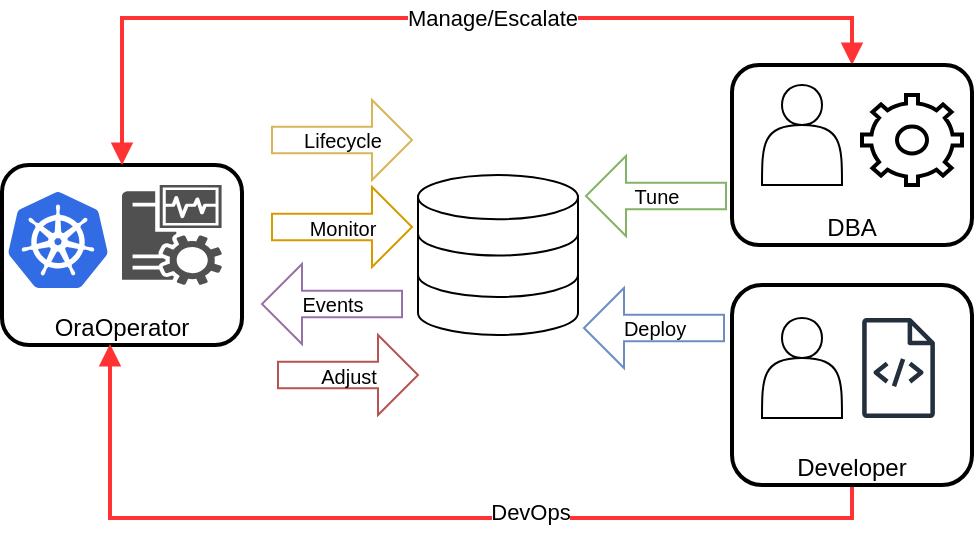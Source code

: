 <mxfile version="21.2.8" type="device">
  <diagram name="Page-1" id="QmSr-4TKQR8N7m5TjDtL">
    <mxGraphModel dx="1114" dy="854" grid="1" gridSize="10" guides="1" tooltips="1" connect="1" arrows="1" fold="1" page="1" pageScale="1" pageWidth="827" pageHeight="1169" math="0" shadow="0">
      <root>
        <mxCell id="0" />
        <mxCell id="1" parent="0" />
        <mxCell id="dnYPMceCdqJ86rZ7KKY0-49" value="OraOperator" style="whiteSpace=wrap;html=1;rounded=1;strokeWidth=2;verticalAlign=bottom;" vertex="1" parent="1">
          <mxGeometry x="110" y="243.5" width="120" height="90" as="geometry" />
        </mxCell>
        <mxCell id="dnYPMceCdqJ86rZ7KKY0-92" style="edgeStyle=orthogonalEdgeStyle;rounded=0;orthogonalLoop=1;jettySize=auto;html=1;exitX=0.5;exitY=0;exitDx=0;exitDy=0;entryX=0.5;entryY=0;entryDx=0;entryDy=0;strokeWidth=2;endArrow=block;endFill=1;startArrow=block;startFill=1;strokeColor=#FF3333;" edge="1" parent="1" source="dnYPMceCdqJ86rZ7KKY0-51" target="dnYPMceCdqJ86rZ7KKY0-49">
          <mxGeometry relative="1" as="geometry">
            <Array as="points">
              <mxPoint x="535" y="170" />
              <mxPoint x="170" y="170" />
            </Array>
          </mxGeometry>
        </mxCell>
        <mxCell id="dnYPMceCdqJ86rZ7KKY0-94" value="Manage/Escalate" style="edgeLabel;html=1;align=center;verticalAlign=middle;resizable=0;points=[];" vertex="1" connectable="0" parent="dnYPMceCdqJ86rZ7KKY0-92">
          <mxGeometry x="-0.118" relative="1" as="geometry">
            <mxPoint as="offset" />
          </mxGeometry>
        </mxCell>
        <mxCell id="dnYPMceCdqJ86rZ7KKY0-51" value="DBA" style="whiteSpace=wrap;html=1;rounded=1;strokeWidth=2;verticalAlign=bottom;" vertex="1" parent="1">
          <mxGeometry x="475" y="193.5" width="120" height="90" as="geometry" />
        </mxCell>
        <mxCell id="dnYPMceCdqJ86rZ7KKY0-52" value="" style="html=1;verticalLabelPosition=bottom;align=center;labelBackgroundColor=#ffffff;verticalAlign=top;strokeWidth=1;shadow=0;dashed=0;shape=mxgraph.ios7.icons.data;" vertex="1" parent="1">
          <mxGeometry x="318" y="248.5" width="80" height="80" as="geometry" />
        </mxCell>
        <mxCell id="dnYPMceCdqJ86rZ7KKY0-91" style="edgeStyle=orthogonalEdgeStyle;rounded=0;orthogonalLoop=1;jettySize=auto;html=1;entryX=0.45;entryY=0.994;entryDx=0;entryDy=0;entryPerimeter=0;strokeColor=#FF3333;strokeWidth=2;endArrow=block;endFill=1;" edge="1" parent="1" source="dnYPMceCdqJ86rZ7KKY0-53" target="dnYPMceCdqJ86rZ7KKY0-49">
          <mxGeometry relative="1" as="geometry">
            <Array as="points">
              <mxPoint x="535" y="420" />
              <mxPoint x="164" y="420" />
            </Array>
          </mxGeometry>
        </mxCell>
        <mxCell id="dnYPMceCdqJ86rZ7KKY0-93" value="DevOps" style="edgeLabel;html=1;align=center;verticalAlign=middle;resizable=0;points=[];" vertex="1" connectable="0" parent="dnYPMceCdqJ86rZ7KKY0-91">
          <mxGeometry x="-0.252" y="-3" relative="1" as="geometry">
            <mxPoint as="offset" />
          </mxGeometry>
        </mxCell>
        <mxCell id="dnYPMceCdqJ86rZ7KKY0-53" value="Developer" style="whiteSpace=wrap;html=1;rounded=1;strokeWidth=2;verticalAlign=bottom;" vertex="1" parent="1">
          <mxGeometry x="475" y="303.5" width="120" height="100" as="geometry" />
        </mxCell>
        <mxCell id="dnYPMceCdqJ86rZ7KKY0-57" value="" style="shape=actor;whiteSpace=wrap;html=1;" vertex="1" parent="1">
          <mxGeometry x="490" y="320" width="40" height="50" as="geometry" />
        </mxCell>
        <mxCell id="dnYPMceCdqJ86rZ7KKY0-58" value="" style="shape=actor;whiteSpace=wrap;html=1;" vertex="1" parent="1">
          <mxGeometry x="490" y="203.5" width="40" height="50" as="geometry" />
        </mxCell>
        <mxCell id="dnYPMceCdqJ86rZ7KKY0-60" value="" style="sketch=0;outlineConnect=0;fontColor=#232F3E;gradientColor=none;fillColor=#232F3D;strokeColor=none;dashed=0;verticalLabelPosition=bottom;verticalAlign=top;align=center;html=1;fontSize=12;fontStyle=0;aspect=fixed;pointerEvents=1;shape=mxgraph.aws4.source_code;" vertex="1" parent="1">
          <mxGeometry x="540" y="320" width="36.53" height="50" as="geometry" />
        </mxCell>
        <mxCell id="dnYPMceCdqJ86rZ7KKY0-63" value="" style="html=1;verticalLabelPosition=bottom;align=center;labelBackgroundColor=#ffffff;verticalAlign=top;strokeWidth=2;strokeColor=#000000;shadow=0;dashed=0;shape=mxgraph.ios7.icons.settings;" vertex="1" parent="1">
          <mxGeometry x="540" y="208.5" width="50" height="45" as="geometry" />
        </mxCell>
        <mxCell id="dnYPMceCdqJ86rZ7KKY0-75" value="" style="sketch=0;pointerEvents=1;shadow=0;dashed=0;html=1;strokeColor=none;fillColor=#505050;labelPosition=center;verticalLabelPosition=bottom;verticalAlign=top;outlineConnect=0;align=center;shape=mxgraph.office.servers.monitoring_sql_reporting_services;" vertex="1" parent="1">
          <mxGeometry x="170" y="253.5" width="50" height="50" as="geometry" />
        </mxCell>
        <mxCell id="dnYPMceCdqJ86rZ7KKY0-77" value="Monitor" style="html=1;shadow=0;dashed=0;align=center;verticalAlign=middle;shape=mxgraph.arrows2.arrow;dy=0.67;dx=20;notch=0;fontSize=10;horizontal=1;fillColor=none;strokeColor=#d79b00;" vertex="1" parent="1">
          <mxGeometry x="245" y="254.5" width="70" height="40" as="geometry" />
        </mxCell>
        <mxCell id="dnYPMceCdqJ86rZ7KKY0-79" value="Adjust" style="html=1;shadow=0;dashed=0;align=center;verticalAlign=middle;shape=mxgraph.arrows2.arrow;dy=0.67;dx=20;notch=0;fontSize=10;horizontal=1;fillColor=none;strokeColor=#b85450;" vertex="1" parent="1">
          <mxGeometry x="248" y="328.5" width="70" height="40" as="geometry" />
        </mxCell>
        <mxCell id="dnYPMceCdqJ86rZ7KKY0-80" value="Events" style="html=1;shadow=0;dashed=0;align=center;verticalAlign=middle;shape=mxgraph.arrows2.arrow;dy=0.67;dx=20;notch=0;fontSize=10;horizontal=1;flipV=0;flipH=1;fillColor=none;strokeColor=#9673a6;" vertex="1" parent="1">
          <mxGeometry x="240" y="293" width="70" height="40" as="geometry" />
        </mxCell>
        <mxCell id="dnYPMceCdqJ86rZ7KKY0-81" value="Lifecycle" style="html=1;shadow=0;dashed=0;align=center;verticalAlign=middle;shape=mxgraph.arrows2.arrow;dy=0.67;dx=20;notch=0;fontSize=10;horizontal=1;flipV=0;flipH=0;fillColor=none;strokeColor=#d6b656;" vertex="1" parent="1">
          <mxGeometry x="245" y="211" width="70" height="40" as="geometry" />
        </mxCell>
        <mxCell id="dnYPMceCdqJ86rZ7KKY0-82" value="Tune" style="html=1;shadow=0;dashed=0;align=center;verticalAlign=middle;shape=mxgraph.arrows2.arrow;dy=0.67;dx=20;notch=0;fontSize=10;horizontal=1;flipV=0;flipH=1;fillColor=none;strokeColor=#82b366;" vertex="1" parent="1">
          <mxGeometry x="402" y="239" width="70" height="40" as="geometry" />
        </mxCell>
        <mxCell id="dnYPMceCdqJ86rZ7KKY0-84" value="Deploy" style="html=1;shadow=0;dashed=0;align=center;verticalAlign=middle;shape=mxgraph.arrows2.arrow;dy=0.67;dx=20;notch=0;fontSize=10;horizontal=1;flipV=0;flipH=1;fillColor=none;strokeColor=#6c8ebf;" vertex="1" parent="1">
          <mxGeometry x="401" y="305" width="70" height="40" as="geometry" />
        </mxCell>
        <mxCell id="dnYPMceCdqJ86rZ7KKY0-89" value="" style="image;sketch=0;aspect=fixed;html=1;points=[];align=center;fontSize=12;image=img/lib/mscae/Kubernetes.svg;" vertex="1" parent="1">
          <mxGeometry x="113" y="257" width="50" height="48" as="geometry" />
        </mxCell>
      </root>
    </mxGraphModel>
  </diagram>
</mxfile>
